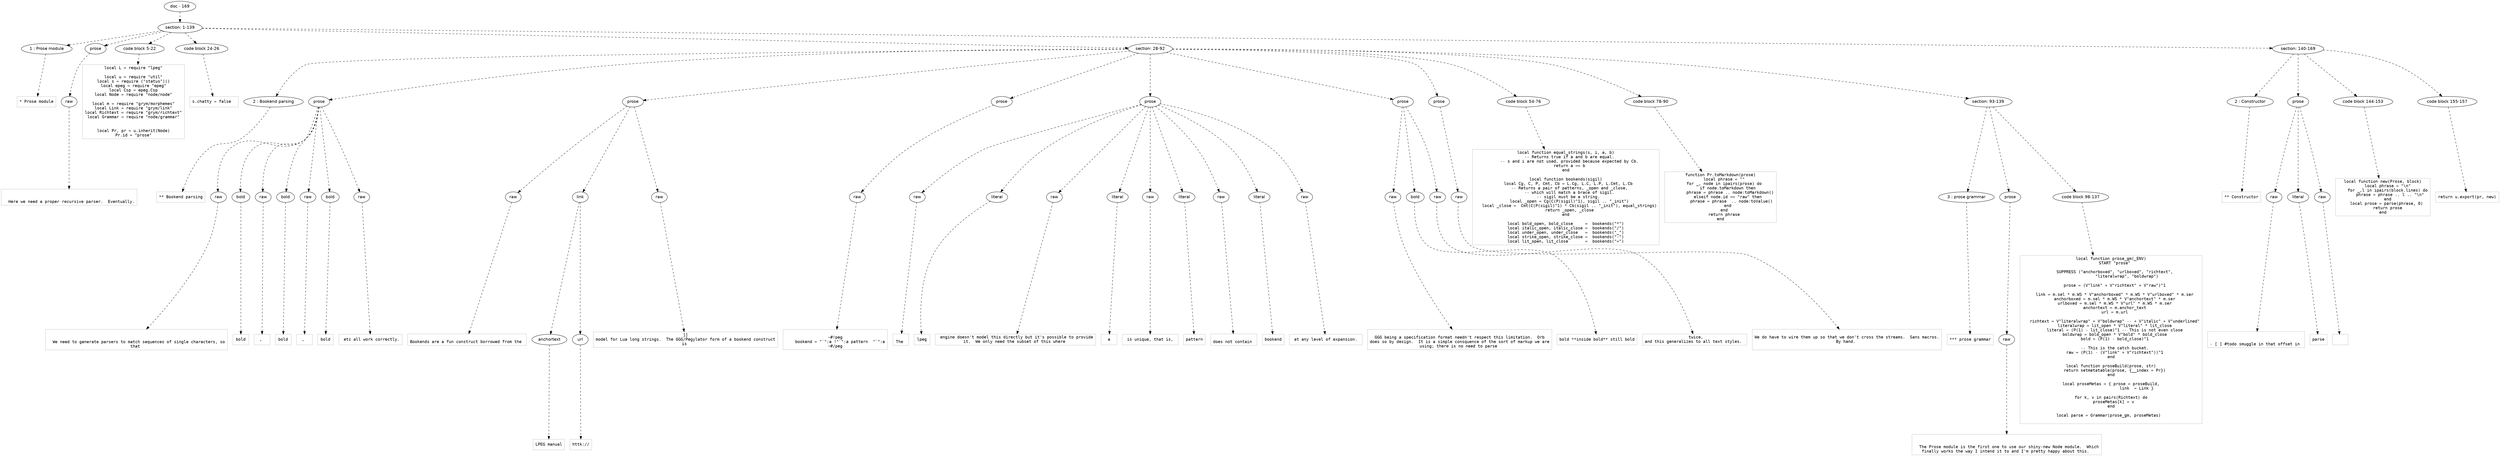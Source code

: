 digraph hierarchy {

node [fontname=Helvetica]
edge [style=dashed]

doc_0 [label="doc - 169"]


doc_0 -> { section_1}
{rank=same; section_1}

section_1 [label="section: 1-139"]


section_1 -> { header_2 prose_3 codeblock_4 codeblock_5 section_6 section_7}
{rank=same; header_2 prose_3 codeblock_4 codeblock_5 section_6 section_7}

header_2 [label="1 : Prose module"]

prose_3 [label="prose"]

codeblock_4 [label="code block 5-22"]

codeblock_5 [label="code block 24-26"]

section_6 [label="section: 28-92"]

section_7 [label="section: 140-169"]


header_2 -> leaf_8
leaf_8  [color=Gray,shape=rectangle,fontname=Inconsolata,label="* Prose module"]
prose_3 -> { raw_9}
{rank=same; raw_9}

raw_9 [label="raw"]


raw_9 -> leaf_10
leaf_10  [color=Gray,shape=rectangle,fontname=Inconsolata,label="

  Here we need a proper recursive parser.  Eventually.
"]
codeblock_4 -> leaf_11
leaf_11  [color=Gray,shape=rectangle,fontname=Inconsolata,label="local L = require \"lpeg\"

local u = require \"util\"
local s = require (\"status\")()
local epeg = require \"epeg\"
local Csp = epeg.Csp
local Node = require \"node/node\"

local m = require \"grym/morphemes\"
local Link = require \"grym/link\"
local Richtext = require \"grym/richtext\"
local Grammar = require \"node/grammar\"


local Pr, pr = u.inherit(Node)
Pr.id = \"prose\""]
codeblock_5 -> leaf_12
leaf_12  [color=Gray,shape=rectangle,fontname=Inconsolata,label="s.chatty = false  "]
section_6 -> { header_13 prose_14 prose_15 prose_16 prose_17 prose_18 prose_19 codeblock_20 codeblock_21 section_22}
{rank=same; header_13 prose_14 prose_15 prose_16 prose_17 prose_18 prose_19 codeblock_20 codeblock_21 section_22}

header_13 [label="2 : Bookend parsing"]

prose_14 [label="prose"]

prose_15 [label="prose"]

prose_16 [label="prose"]

prose_17 [label="prose"]

prose_18 [label="prose"]

prose_19 [label="prose"]

codeblock_20 [label="code block 54-76"]

codeblock_21 [label="code block 78-90"]

section_22 [label="section: 93-139"]


header_13 -> leaf_23
leaf_23  [color=Gray,shape=rectangle,fontname=Inconsolata,label="** Bookend parsing"]
prose_14 -> { raw_24 bold_25 raw_26 bold_27 raw_28 bold_29 raw_30}
{rank=same; raw_24 bold_25 raw_26 bold_27 raw_28 bold_29 raw_30}

raw_24 [label="raw"]

bold_25 [label="bold"]

raw_26 [label="raw"]

bold_27 [label="bold"]

raw_28 [label="raw"]

bold_29 [label="bold"]

raw_30 [label="raw"]


raw_24 -> leaf_31
leaf_31  [color=Gray,shape=rectangle,fontname=Inconsolata,label="

  We need to generate parsers to match sequences of single characters, so
that "]
bold_25 -> leaf_32
leaf_32  [color=Gray,shape=rectangle,fontname=Inconsolata,label="bold"]
raw_26 -> leaf_33
leaf_33  [color=Gray,shape=rectangle,fontname=Inconsolata,label=", "]
bold_27 -> leaf_34
leaf_34  [color=Gray,shape=rectangle,fontname=Inconsolata,label="bold"]
raw_28 -> leaf_35
leaf_35  [color=Gray,shape=rectangle,fontname=Inconsolata,label=", "]
bold_29 -> leaf_36
leaf_36  [color=Gray,shape=rectangle,fontname=Inconsolata,label="bold"]
raw_30 -> leaf_37
leaf_37  [color=Gray,shape=rectangle,fontname=Inconsolata,label=" etc all work correctly.
"]
prose_15 -> { raw_38 link_39 raw_40}
{rank=same; raw_38 link_39 raw_40}

raw_38 [label="raw"]

link_39 [label="link"]

raw_40 [label="raw"]


raw_38 -> leaf_41
leaf_41  [color=Gray,shape=rectangle,fontname=Inconsolata,label="
Bookends are a fun construct borrowed from the "]
link_39 -> { anchortext_42 url_43}
{rank=same; anchortext_42 url_43}

anchortext_42 [label="anchortext"]

url_43 [label="url"]


anchortext_42 -> leaf_44
leaf_44  [color=Gray,shape=rectangle,fontname=Inconsolata,label="LPEG manual"]
url_43 -> leaf_45
leaf_45  [color=Gray,shape=rectangle,fontname=Inconsolata,label="httk://"]
raw_40 -> leaf_46
leaf_46  [color=Gray,shape=rectangle,fontname=Inconsolata,label="]]
model for Lua long strings.  The GGG/Pegylator form of a bookend construct
is 
"]
prose_16 -> { raw_47}
{rank=same; raw_47}

raw_47 [label="raw"]


raw_47 -> leaf_48
leaf_48  [color=Gray,shape=rectangle,fontname=Inconsolata,label="
~#!peg
    bookend = \"`\":a !\"`\":a pattern  \"`\":a
~#/peg
"]
prose_17 -> { raw_49 literal_50 raw_51 literal_52 raw_53 literal_54 raw_55 literal_56 raw_57}
{rank=same; raw_49 literal_50 raw_51 literal_52 raw_53 literal_54 raw_55 literal_56 raw_57}

raw_49 [label="raw"]

literal_50 [label="literal"]

raw_51 [label="raw"]

literal_52 [label="literal"]

raw_53 [label="raw"]

literal_54 [label="literal"]

raw_55 [label="raw"]

literal_56 [label="literal"]

raw_57 [label="raw"]


raw_49 -> leaf_58
leaf_58  [color=Gray,shape=rectangle,fontname=Inconsolata,label="
The "]
literal_50 -> leaf_59
leaf_59  [color=Gray,shape=rectangle,fontname=Inconsolata,label="lpeg"]
raw_51 -> leaf_60
leaf_60  [color=Gray,shape=rectangle,fontname=Inconsolata,label=" engine doesn't model this directly but it's possible to provide
it.  We only need the subset of this where "]
literal_52 -> leaf_61
leaf_61  [color=Gray,shape=rectangle,fontname=Inconsolata,label="a"]
raw_53 -> leaf_62
leaf_62  [color=Gray,shape=rectangle,fontname=Inconsolata,label=" is unique, that is, "]
literal_54 -> leaf_63
leaf_63  [color=Gray,shape=rectangle,fontname=Inconsolata,label="pattern"]
raw_55 -> leaf_64
leaf_64  [color=Gray,shape=rectangle,fontname=Inconsolata,label="
does not contain "]
literal_56 -> leaf_65
leaf_65  [color=Gray,shape=rectangle,fontname=Inconsolata,label="bookend"]
raw_57 -> leaf_66
leaf_66  [color=Gray,shape=rectangle,fontname=Inconsolata,label=" at any level of expansion. 
"]
prose_18 -> { raw_67 bold_68 raw_69}
{rank=same; raw_67 bold_68 raw_69}

raw_67 [label="raw"]

bold_68 [label="bold"]

raw_69 [label="raw"]


raw_67 -> leaf_70
leaf_70  [color=Gray,shape=rectangle,fontname=Inconsolata,label="
GGG being a specification format needn't respect this limitation.  Orb
does so by design.  It is a simple consquence of the sort of markup we are
using; there is no need to parse "]
bold_68 -> leaf_71
leaf_71  [color=Gray,shape=rectangle,fontname=Inconsolata,label="bold **inside bold** still bold"]
raw_69 -> leaf_72
leaf_72  [color=Gray,shape=rectangle,fontname=Inconsolata,label=" twice,
and this generalizes to all text styles. 
"]
prose_19 -> { raw_73}
{rank=same; raw_73}

raw_73 [label="raw"]


raw_73 -> leaf_74
leaf_74  [color=Gray,shape=rectangle,fontname=Inconsolata,label="
We do have to wire them up so that we don't cross the streams.  Sans macros.
By hand. 

"]
codeblock_20 -> leaf_75
leaf_75  [color=Gray,shape=rectangle,fontname=Inconsolata,label="local function equal_strings(s, i, a, b)
   -- Returns true if a and b are equal.
   -- s and i are not used, provided because expected by Cb.
   return a == b
end

local function bookends(sigil)
  local Cg, C, P, Cmt, Cb = L.Cg, L.C, L.P, L.Cmt, L.Cb
   -- Returns a pair of patterns, _open and _close,
   -- which will match a brace of sigil.
   -- sigil must be a string. 
   local _open = Cg(C(P(sigil)^1), sigil .. \"_init\")
   local _close =  Cmt(C(P(sigil)^1) * Cb(sigil .. \"_init\"), equal_strings)
   return _open, _close
end

local bold_open, bold_close     =  bookends(\"*\")
local italic_open, italic_close =  bookends(\"/\")
local under_open, under_close   =  bookends(\"_\")
local strike_open, strike_close =  bookends(\"-\")
local lit_open, lit_close       =  bookends(\"=\")"]
codeblock_21 -> leaf_76
leaf_76  [color=Gray,shape=rectangle,fontname=Inconsolata,label="function Pr.toMarkdown(prose)
   local phrase = \"\"
   for _, node in ipairs(prose) do
      if node.toMarkdown then
        phrase = phrase .. node:toMarkdown()
      elseif node.id == \"raw\" then
         phrase = phrase  .. node:toValue()
      end
   end
   return phrase
end"]
section_22 -> { header_77 prose_78 codeblock_79}
{rank=same; header_77 prose_78 codeblock_79}

header_77 [label="3 : prose grammar"]

prose_78 [label="prose"]

codeblock_79 [label="code block 98-137"]


header_77 -> leaf_80
leaf_80  [color=Gray,shape=rectangle,fontname=Inconsolata,label="*** prose grammar"]
prose_78 -> { raw_81}
{rank=same; raw_81}

raw_81 [label="raw"]


raw_81 -> leaf_82
leaf_82  [color=Gray,shape=rectangle,fontname=Inconsolata,label="

  The Prose module is the first one to use our shiny-new Node module.  Which
finally works the way I intend it to and I'm pretty happy about this. 
"]
codeblock_79 -> leaf_83
leaf_83  [color=Gray,shape=rectangle,fontname=Inconsolata,label="local function prose_gm(_ENV)
   START \"prose\"
   
   SUPPRESS (\"anchorboxed\", \"urlboxed\", \"richtext\",
             \"literalwrap\", \"boldwrap\")

   prose = (V\"link\" + V\"richtext\" + V\"raw\")^1

   link = m.sel * m.WS * V\"anchorboxed\" * m.WS * V\"urlboxed\" * m.ser
   anchorboxed = m.sel * m.WS * V\"anchortext\" * m.ser
   urlboxed = m.sel * m.WS * V\"url\" * m.WS * m.ser
   anchortext = m.anchor_text
   url = m.url

   richtext = V\"literalwrap\" + V\"boldwrap\" -- + V\"italic\" + V\"underlined\"
   literalwrap = lit_open * V\"literal\" * lit_close
   literal = (P(1) - lit_close)^1 -- This is not even close
   boldwrap = bold_open * V\"bold\" * bold_close
   bold = (P(1) - bold_close)^1

   -- This is the catch bucket.
   raw = (P(1) - (V\"link\" + V\"richtext\"))^1
end

local function proseBuild(prose, str)
   return setmetatable(prose, {__index = Pr})
end

local proseMetas = { prose = proseBuild,
                     link  = Link }

for k, v in pairs(Richtext) do
  proseMetas[k] = v
end

local parse = Grammar(prose_gm, proseMetas)  

"]
section_7 -> { header_84 prose_85 codeblock_86 codeblock_87}
{rank=same; header_84 prose_85 codeblock_86 codeblock_87}

header_84 [label="2 : Constructor"]

prose_85 [label="prose"]

codeblock_86 [label="code block 144-153"]

codeblock_87 [label="code block 155-157"]


header_84 -> leaf_88
leaf_88  [color=Gray,shape=rectangle,fontname=Inconsolata,label="** Constructor"]
prose_85 -> { raw_89 literal_90 raw_91}
{rank=same; raw_89 literal_90 raw_91}

raw_89 [label="raw"]

literal_90 [label="literal"]

raw_91 [label="raw"]


raw_89 -> leaf_92
leaf_92  [color=Gray,shape=rectangle,fontname=Inconsolata,label="

- [ ] #todo smuggle in that offset in "]
literal_90 -> leaf_93
leaf_93  [color=Gray,shape=rectangle,fontname=Inconsolata,label="parse"]
raw_91 -> leaf_94
leaf_94  [color=Gray,shape=rectangle,fontname=Inconsolata,label="
"]
codeblock_86 -> leaf_95
leaf_95  [color=Gray,shape=rectangle,fontname=Inconsolata,label="local function new(Prose, block)
    local phrase = \"\\n\"
    for _,l in ipairs(block.lines) do
      phrase = phrase .. l .. \"\\n\"
    end
    local prose = parse(phrase, 0) 
    return prose
end"]
codeblock_87 -> leaf_96
leaf_96  [color=Gray,shape=rectangle,fontname=Inconsolata,label="return u.export(pr, new)"]

}
